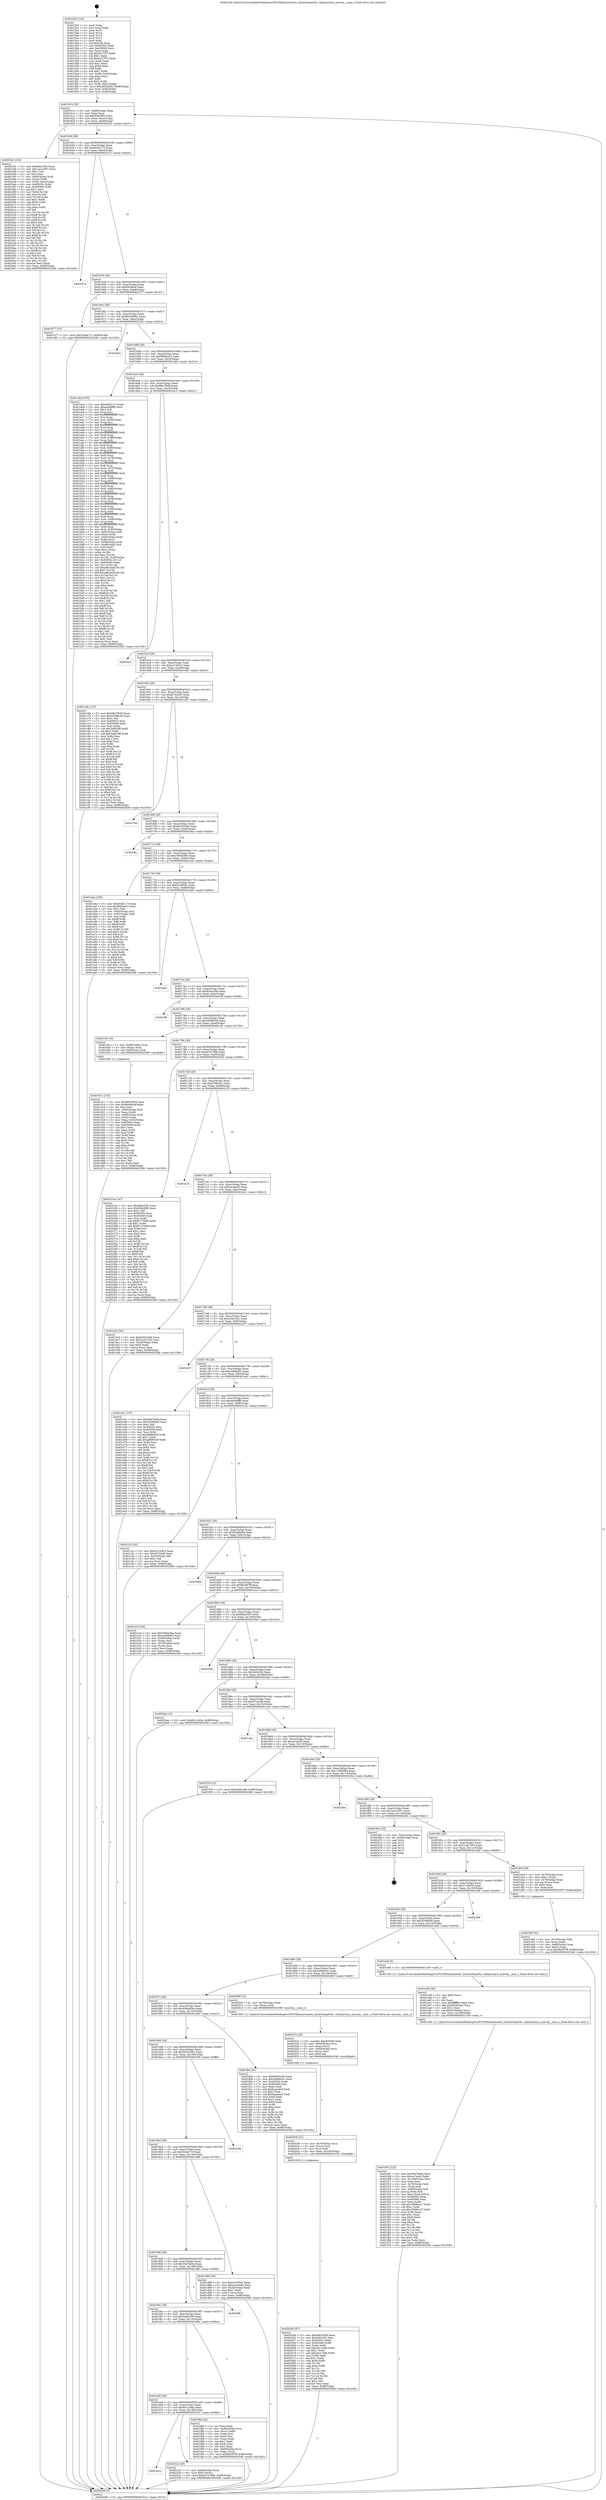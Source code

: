 digraph "0x4015a0" {
  label = "0x4015a0 (/mnt/c/Users/mathe/Desktop/tcc/POCII/binaries/extr_linuxtoolsperfui..utilxyarray.h_xyarray__max_x_Final-ollvm.out::main(0))"
  labelloc = "t"
  node[shape=record]

  Entry [label="",width=0.3,height=0.3,shape=circle,fillcolor=black,style=filled]
  "0x401614" [label="{
     0x401614 [32]\l
     | [instrs]\l
     &nbsp;&nbsp;0x401614 \<+6\>: mov -0x98(%rbp),%eax\l
     &nbsp;&nbsp;0x40161a \<+2\>: mov %eax,%ecx\l
     &nbsp;&nbsp;0x40161c \<+6\>: sub $0x83fe3f85,%ecx\l
     &nbsp;&nbsp;0x401622 \<+6\>: mov %eax,-0xac(%rbp)\l
     &nbsp;&nbsp;0x401628 \<+6\>: mov %ecx,-0xb0(%rbp)\l
     &nbsp;&nbsp;0x40162e \<+6\>: je 00000000004023d1 \<main+0xe31\>\l
  }"]
  "0x4023d1" [label="{
     0x4023d1 [155]\l
     | [instrs]\l
     &nbsp;&nbsp;0x4023d1 \<+5\>: mov $0xfbbe25f5,%eax\l
     &nbsp;&nbsp;0x4023d6 \<+5\>: mov $0x1ae1e507,%ecx\l
     &nbsp;&nbsp;0x4023db \<+2\>: mov $0x1,%dl\l
     &nbsp;&nbsp;0x4023dd \<+2\>: xor %esi,%esi\l
     &nbsp;&nbsp;0x4023df \<+7\>: mov -0x90(%rbp),%rdi\l
     &nbsp;&nbsp;0x4023e6 \<+3\>: mov (%rdi),%r8d\l
     &nbsp;&nbsp;0x4023e9 \<+4\>: mov %r8d,-0x2c(%rbp)\l
     &nbsp;&nbsp;0x4023ed \<+8\>: mov 0x40505c,%r8d\l
     &nbsp;&nbsp;0x4023f5 \<+8\>: mov 0x405060,%r9d\l
     &nbsp;&nbsp;0x4023fd \<+3\>: sub $0x1,%esi\l
     &nbsp;&nbsp;0x402400 \<+3\>: mov %r8d,%r10d\l
     &nbsp;&nbsp;0x402403 \<+3\>: add %esi,%r10d\l
     &nbsp;&nbsp;0x402406 \<+4\>: imul %r10d,%r8d\l
     &nbsp;&nbsp;0x40240a \<+4\>: and $0x1,%r8d\l
     &nbsp;&nbsp;0x40240e \<+4\>: cmp $0x0,%r8d\l
     &nbsp;&nbsp;0x402412 \<+4\>: sete %r11b\l
     &nbsp;&nbsp;0x402416 \<+4\>: cmp $0xa,%r9d\l
     &nbsp;&nbsp;0x40241a \<+3\>: setl %bl\l
     &nbsp;&nbsp;0x40241d \<+3\>: mov %r11b,%r14b\l
     &nbsp;&nbsp;0x402420 \<+4\>: xor $0xff,%r14b\l
     &nbsp;&nbsp;0x402424 \<+3\>: mov %bl,%r15b\l
     &nbsp;&nbsp;0x402427 \<+4\>: xor $0xff,%r15b\l
     &nbsp;&nbsp;0x40242b \<+3\>: xor $0x1,%dl\l
     &nbsp;&nbsp;0x40242e \<+3\>: mov %r14b,%r12b\l
     &nbsp;&nbsp;0x402431 \<+4\>: and $0xff,%r12b\l
     &nbsp;&nbsp;0x402435 \<+3\>: and %dl,%r11b\l
     &nbsp;&nbsp;0x402438 \<+3\>: mov %r15b,%r13b\l
     &nbsp;&nbsp;0x40243b \<+4\>: and $0xff,%r13b\l
     &nbsp;&nbsp;0x40243f \<+2\>: and %dl,%bl\l
     &nbsp;&nbsp;0x402441 \<+3\>: or %r11b,%r12b\l
     &nbsp;&nbsp;0x402444 \<+3\>: or %bl,%r13b\l
     &nbsp;&nbsp;0x402447 \<+3\>: xor %r13b,%r12b\l
     &nbsp;&nbsp;0x40244a \<+3\>: or %r15b,%r14b\l
     &nbsp;&nbsp;0x40244d \<+4\>: xor $0xff,%r14b\l
     &nbsp;&nbsp;0x402451 \<+3\>: or $0x1,%dl\l
     &nbsp;&nbsp;0x402454 \<+3\>: and %dl,%r14b\l
     &nbsp;&nbsp;0x402457 \<+3\>: or %r14b,%r12b\l
     &nbsp;&nbsp;0x40245a \<+4\>: test $0x1,%r12b\l
     &nbsp;&nbsp;0x40245e \<+3\>: cmovne %ecx,%eax\l
     &nbsp;&nbsp;0x402461 \<+6\>: mov %eax,-0x98(%rbp)\l
     &nbsp;&nbsp;0x402467 \<+5\>: jmp 00000000004025d6 \<main+0x1036\>\l
  }"]
  "0x401634" [label="{
     0x401634 [28]\l
     | [instrs]\l
     &nbsp;&nbsp;0x401634 \<+5\>: jmp 0000000000401639 \<main+0x99\>\l
     &nbsp;&nbsp;0x401639 \<+6\>: mov -0xac(%rbp),%eax\l
     &nbsp;&nbsp;0x40163f \<+5\>: sub $0x844f2173,%eax\l
     &nbsp;&nbsp;0x401644 \<+6\>: mov %eax,-0xb4(%rbp)\l
     &nbsp;&nbsp;0x40164a \<+6\>: je 000000000040247e \<main+0xede\>\l
  }"]
  Exit [label="",width=0.3,height=0.3,shape=circle,fillcolor=black,style=filled,peripheries=2]
  "0x40247e" [label="{
     0x40247e\l
  }", style=dashed]
  "0x401650" [label="{
     0x401650 [28]\l
     | [instrs]\l
     &nbsp;&nbsp;0x401650 \<+5\>: jmp 0000000000401655 \<main+0xb5\>\l
     &nbsp;&nbsp;0x401655 \<+6\>: mov -0xac(%rbp),%eax\l
     &nbsp;&nbsp;0x40165b \<+5\>: sub $0x84cf64af,%eax\l
     &nbsp;&nbsp;0x401660 \<+6\>: mov %eax,-0xb8(%rbp)\l
     &nbsp;&nbsp;0x401666 \<+6\>: je 0000000000401d77 \<main+0x7d7\>\l
  }"]
  "0x401a24" [label="{
     0x401a24\l
  }", style=dashed]
  "0x401d77" [label="{
     0x401d77 [15]\l
     | [instrs]\l
     &nbsp;&nbsp;0x401d77 \<+10\>: movl $0x55a6e71f,-0x98(%rbp)\l
     &nbsp;&nbsp;0x401d81 \<+5\>: jmp 00000000004025d6 \<main+0x1036\>\l
  }"]
  "0x40166c" [label="{
     0x40166c [28]\l
     | [instrs]\l
     &nbsp;&nbsp;0x40166c \<+5\>: jmp 0000000000401671 \<main+0xd1\>\l
     &nbsp;&nbsp;0x401671 \<+6\>: mov -0xac(%rbp),%eax\l
     &nbsp;&nbsp;0x401677 \<+5\>: sub $0x953e6981,%eax\l
     &nbsp;&nbsp;0x40167c \<+6\>: mov %eax,-0xbc(%rbp)\l
     &nbsp;&nbsp;0x401682 \<+6\>: je 00000000004022b2 \<main+0xd12\>\l
  }"]
  "0x402322" [label="{
     0x402322 [28]\l
     | [instrs]\l
     &nbsp;&nbsp;0x402322 \<+7\>: mov -0x90(%rbp),%rax\l
     &nbsp;&nbsp;0x402329 \<+6\>: movl $0x0,(%rax)\l
     &nbsp;&nbsp;0x40232f \<+10\>: movl $0xe07e7988,-0x98(%rbp)\l
     &nbsp;&nbsp;0x402339 \<+5\>: jmp 00000000004025d6 \<main+0x1036\>\l
  }"]
  "0x4022b2" [label="{
     0x4022b2\l
  }", style=dashed]
  "0x401688" [label="{
     0x401688 [28]\l
     | [instrs]\l
     &nbsp;&nbsp;0x401688 \<+5\>: jmp 000000000040168d \<main+0xed\>\l
     &nbsp;&nbsp;0x40168d \<+6\>: mov -0xac(%rbp),%eax\l
     &nbsp;&nbsp;0x401693 \<+5\>: sub $0x96f2ea23,%eax\l
     &nbsp;&nbsp;0x401698 \<+6\>: mov %eax,-0xc0(%rbp)\l
     &nbsp;&nbsp;0x40169e \<+6\>: je 0000000000401ab4 \<main+0x514\>\l
  }"]
  "0x40204d" [label="{
     0x40204d [97]\l
     | [instrs]\l
     &nbsp;&nbsp;0x40204d \<+5\>: mov $0x6bf20269,%eax\l
     &nbsp;&nbsp;0x402052 \<+5\>: mov $0x340c202,%esi\l
     &nbsp;&nbsp;0x402057 \<+7\>: mov 0x40505c,%edx\l
     &nbsp;&nbsp;0x40205e \<+8\>: mov 0x405060,%r8d\l
     &nbsp;&nbsp;0x402066 \<+3\>: mov %edx,%r9d\l
     &nbsp;&nbsp;0x402069 \<+7\>: sub $0xe4cc7ddb,%r9d\l
     &nbsp;&nbsp;0x402070 \<+4\>: sub $0x1,%r9d\l
     &nbsp;&nbsp;0x402074 \<+7\>: add $0xe4cc7ddb,%r9d\l
     &nbsp;&nbsp;0x40207b \<+4\>: imul %r9d,%edx\l
     &nbsp;&nbsp;0x40207f \<+3\>: and $0x1,%edx\l
     &nbsp;&nbsp;0x402082 \<+3\>: cmp $0x0,%edx\l
     &nbsp;&nbsp;0x402085 \<+4\>: sete %r10b\l
     &nbsp;&nbsp;0x402089 \<+4\>: cmp $0xa,%r8d\l
     &nbsp;&nbsp;0x40208d \<+4\>: setl %r11b\l
     &nbsp;&nbsp;0x402091 \<+3\>: mov %r10b,%bl\l
     &nbsp;&nbsp;0x402094 \<+3\>: and %r11b,%bl\l
     &nbsp;&nbsp;0x402097 \<+3\>: xor %r11b,%r10b\l
     &nbsp;&nbsp;0x40209a \<+3\>: or %r10b,%bl\l
     &nbsp;&nbsp;0x40209d \<+3\>: test $0x1,%bl\l
     &nbsp;&nbsp;0x4020a0 \<+3\>: cmovne %esi,%eax\l
     &nbsp;&nbsp;0x4020a3 \<+6\>: mov %eax,-0x98(%rbp)\l
     &nbsp;&nbsp;0x4020a9 \<+5\>: jmp 00000000004025d6 \<main+0x1036\>\l
  }"]
  "0x401ab4" [label="{
     0x401ab4 [376]\l
     | [instrs]\l
     &nbsp;&nbsp;0x401ab4 \<+5\>: mov $0x844f2173,%eax\l
     &nbsp;&nbsp;0x401ab9 \<+5\>: mov $0xee448ff8,%ecx\l
     &nbsp;&nbsp;0x401abe \<+2\>: mov $0x1,%dl\l
     &nbsp;&nbsp;0x401ac0 \<+3\>: mov %rsp,%rsi\l
     &nbsp;&nbsp;0x401ac3 \<+4\>: add $0xfffffffffffffff0,%rsi\l
     &nbsp;&nbsp;0x401ac7 \<+3\>: mov %rsi,%rsp\l
     &nbsp;&nbsp;0x401aca \<+7\>: mov %rsi,-0x90(%rbp)\l
     &nbsp;&nbsp;0x401ad1 \<+3\>: mov %rsp,%rsi\l
     &nbsp;&nbsp;0x401ad4 \<+4\>: add $0xfffffffffffffff0,%rsi\l
     &nbsp;&nbsp;0x401ad8 \<+3\>: mov %rsi,%rsp\l
     &nbsp;&nbsp;0x401adb \<+3\>: mov %rsp,%rdi\l
     &nbsp;&nbsp;0x401ade \<+4\>: add $0xfffffffffffffff0,%rdi\l
     &nbsp;&nbsp;0x401ae2 \<+3\>: mov %rdi,%rsp\l
     &nbsp;&nbsp;0x401ae5 \<+7\>: mov %rdi,-0x88(%rbp)\l
     &nbsp;&nbsp;0x401aec \<+3\>: mov %rsp,%rdi\l
     &nbsp;&nbsp;0x401aef \<+4\>: add $0xfffffffffffffff0,%rdi\l
     &nbsp;&nbsp;0x401af3 \<+3\>: mov %rdi,%rsp\l
     &nbsp;&nbsp;0x401af6 \<+4\>: mov %rdi,-0x80(%rbp)\l
     &nbsp;&nbsp;0x401afa \<+3\>: mov %rsp,%rdi\l
     &nbsp;&nbsp;0x401afd \<+4\>: add $0xfffffffffffffff0,%rdi\l
     &nbsp;&nbsp;0x401b01 \<+3\>: mov %rdi,%rsp\l
     &nbsp;&nbsp;0x401b04 \<+4\>: mov %rdi,-0x78(%rbp)\l
     &nbsp;&nbsp;0x401b08 \<+3\>: mov %rsp,%rdi\l
     &nbsp;&nbsp;0x401b0b \<+4\>: add $0xfffffffffffffff0,%rdi\l
     &nbsp;&nbsp;0x401b0f \<+3\>: mov %rdi,%rsp\l
     &nbsp;&nbsp;0x401b12 \<+4\>: mov %rdi,-0x70(%rbp)\l
     &nbsp;&nbsp;0x401b16 \<+3\>: mov %rsp,%rdi\l
     &nbsp;&nbsp;0x401b19 \<+4\>: add $0xfffffffffffffff0,%rdi\l
     &nbsp;&nbsp;0x401b1d \<+3\>: mov %rdi,%rsp\l
     &nbsp;&nbsp;0x401b20 \<+4\>: mov %rdi,-0x68(%rbp)\l
     &nbsp;&nbsp;0x401b24 \<+3\>: mov %rsp,%rdi\l
     &nbsp;&nbsp;0x401b27 \<+4\>: add $0xfffffffffffffff0,%rdi\l
     &nbsp;&nbsp;0x401b2b \<+3\>: mov %rdi,%rsp\l
     &nbsp;&nbsp;0x401b2e \<+4\>: mov %rdi,-0x60(%rbp)\l
     &nbsp;&nbsp;0x401b32 \<+3\>: mov %rsp,%rdi\l
     &nbsp;&nbsp;0x401b35 \<+4\>: add $0xfffffffffffffff0,%rdi\l
     &nbsp;&nbsp;0x401b39 \<+3\>: mov %rdi,%rsp\l
     &nbsp;&nbsp;0x401b3c \<+4\>: mov %rdi,-0x58(%rbp)\l
     &nbsp;&nbsp;0x401b40 \<+3\>: mov %rsp,%rdi\l
     &nbsp;&nbsp;0x401b43 \<+4\>: add $0xfffffffffffffff0,%rdi\l
     &nbsp;&nbsp;0x401b47 \<+3\>: mov %rdi,%rsp\l
     &nbsp;&nbsp;0x401b4a \<+4\>: mov %rdi,-0x50(%rbp)\l
     &nbsp;&nbsp;0x401b4e \<+3\>: mov %rsp,%rdi\l
     &nbsp;&nbsp;0x401b51 \<+4\>: add $0xfffffffffffffff0,%rdi\l
     &nbsp;&nbsp;0x401b55 \<+3\>: mov %rdi,%rsp\l
     &nbsp;&nbsp;0x401b58 \<+4\>: mov %rdi,-0x48(%rbp)\l
     &nbsp;&nbsp;0x401b5c \<+3\>: mov %rsp,%rdi\l
     &nbsp;&nbsp;0x401b5f \<+4\>: add $0xfffffffffffffff0,%rdi\l
     &nbsp;&nbsp;0x401b63 \<+3\>: mov %rdi,%rsp\l
     &nbsp;&nbsp;0x401b66 \<+4\>: mov %rdi,-0x40(%rbp)\l
     &nbsp;&nbsp;0x401b6a \<+7\>: mov -0x90(%rbp),%rdi\l
     &nbsp;&nbsp;0x401b71 \<+6\>: movl $0x0,(%rdi)\l
     &nbsp;&nbsp;0x401b77 \<+7\>: mov -0x9c(%rbp),%r8d\l
     &nbsp;&nbsp;0x401b7e \<+3\>: mov %r8d,(%rsi)\l
     &nbsp;&nbsp;0x401b81 \<+7\>: mov -0x88(%rbp),%rdi\l
     &nbsp;&nbsp;0x401b88 \<+7\>: mov -0xa8(%rbp),%r9\l
     &nbsp;&nbsp;0x401b8f \<+3\>: mov %r9,(%rdi)\l
     &nbsp;&nbsp;0x401b92 \<+3\>: cmpl $0x2,(%rsi)\l
     &nbsp;&nbsp;0x401b95 \<+4\>: setne %r10b\l
     &nbsp;&nbsp;0x401b99 \<+4\>: and $0x1,%r10b\l
     &nbsp;&nbsp;0x401b9d \<+4\>: mov %r10b,-0x35(%rbp)\l
     &nbsp;&nbsp;0x401ba1 \<+8\>: mov 0x40505c,%r11d\l
     &nbsp;&nbsp;0x401ba9 \<+7\>: mov 0x405060,%ebx\l
     &nbsp;&nbsp;0x401bb0 \<+3\>: mov %r11d,%r14d\l
     &nbsp;&nbsp;0x401bb3 \<+7\>: sub $0xa9b2ea5f,%r14d\l
     &nbsp;&nbsp;0x401bba \<+4\>: sub $0x1,%r14d\l
     &nbsp;&nbsp;0x401bbe \<+7\>: add $0xa9b2ea5f,%r14d\l
     &nbsp;&nbsp;0x401bc5 \<+4\>: imul %r14d,%r11d\l
     &nbsp;&nbsp;0x401bc9 \<+4\>: and $0x1,%r11d\l
     &nbsp;&nbsp;0x401bcd \<+4\>: cmp $0x0,%r11d\l
     &nbsp;&nbsp;0x401bd1 \<+4\>: sete %r10b\l
     &nbsp;&nbsp;0x401bd5 \<+3\>: cmp $0xa,%ebx\l
     &nbsp;&nbsp;0x401bd8 \<+4\>: setl %r15b\l
     &nbsp;&nbsp;0x401bdc \<+3\>: mov %r10b,%r12b\l
     &nbsp;&nbsp;0x401bdf \<+4\>: xor $0xff,%r12b\l
     &nbsp;&nbsp;0x401be3 \<+3\>: mov %r15b,%r13b\l
     &nbsp;&nbsp;0x401be6 \<+4\>: xor $0xff,%r13b\l
     &nbsp;&nbsp;0x401bea \<+3\>: xor $0x1,%dl\l
     &nbsp;&nbsp;0x401bed \<+3\>: mov %r12b,%sil\l
     &nbsp;&nbsp;0x401bf0 \<+4\>: and $0xff,%sil\l
     &nbsp;&nbsp;0x401bf4 \<+3\>: and %dl,%r10b\l
     &nbsp;&nbsp;0x401bf7 \<+3\>: mov %r13b,%dil\l
     &nbsp;&nbsp;0x401bfa \<+4\>: and $0xff,%dil\l
     &nbsp;&nbsp;0x401bfe \<+3\>: and %dl,%r15b\l
     &nbsp;&nbsp;0x401c01 \<+3\>: or %r10b,%sil\l
     &nbsp;&nbsp;0x401c04 \<+3\>: or %r15b,%dil\l
     &nbsp;&nbsp;0x401c07 \<+3\>: xor %dil,%sil\l
     &nbsp;&nbsp;0x401c0a \<+3\>: or %r13b,%r12b\l
     &nbsp;&nbsp;0x401c0d \<+4\>: xor $0xff,%r12b\l
     &nbsp;&nbsp;0x401c11 \<+3\>: or $0x1,%dl\l
     &nbsp;&nbsp;0x401c14 \<+3\>: and %dl,%r12b\l
     &nbsp;&nbsp;0x401c17 \<+3\>: or %r12b,%sil\l
     &nbsp;&nbsp;0x401c1a \<+4\>: test $0x1,%sil\l
     &nbsp;&nbsp;0x401c1e \<+3\>: cmovne %ecx,%eax\l
     &nbsp;&nbsp;0x401c21 \<+6\>: mov %eax,-0x98(%rbp)\l
     &nbsp;&nbsp;0x401c27 \<+5\>: jmp 00000000004025d6 \<main+0x1036\>\l
  }"]
  "0x4016a4" [label="{
     0x4016a4 [28]\l
     | [instrs]\l
     &nbsp;&nbsp;0x4016a4 \<+5\>: jmp 00000000004016a9 \<main+0x109\>\l
     &nbsp;&nbsp;0x4016a9 \<+6\>: mov -0xac(%rbp),%eax\l
     &nbsp;&nbsp;0x4016af \<+5\>: sub $0x98e7f949,%eax\l
     &nbsp;&nbsp;0x4016b4 \<+6\>: mov %eax,-0xc4(%rbp)\l
     &nbsp;&nbsp;0x4016ba \<+6\>: je 00000000004024c3 \<main+0xf23\>\l
  }"]
  "0x402038" [label="{
     0x402038 [21]\l
     | [instrs]\l
     &nbsp;&nbsp;0x402038 \<+4\>: mov -0x70(%rbp),%rcx\l
     &nbsp;&nbsp;0x40203c \<+3\>: mov (%rcx),%rcx\l
     &nbsp;&nbsp;0x40203f \<+3\>: mov %rcx,%rdi\l
     &nbsp;&nbsp;0x402042 \<+6\>: mov %eax,-0x14c(%rbp)\l
     &nbsp;&nbsp;0x402048 \<+5\>: call 0000000000401030 \<free@plt\>\l
     | [calls]\l
     &nbsp;&nbsp;0x401030 \{1\} (unknown)\l
  }"]
  "0x4024c3" [label="{
     0x4024c3\l
  }", style=dashed]
  "0x4016c0" [label="{
     0x4016c0 [28]\l
     | [instrs]\l
     &nbsp;&nbsp;0x4016c0 \<+5\>: jmp 00000000004016c5 \<main+0x125\>\l
     &nbsp;&nbsp;0x4016c5 \<+6\>: mov -0xac(%rbp),%eax\l
     &nbsp;&nbsp;0x4016cb \<+5\>: sub $0xa313c9c3,%eax\l
     &nbsp;&nbsp;0x4016d0 \<+6\>: mov %eax,-0xc8(%rbp)\l
     &nbsp;&nbsp;0x4016d6 \<+6\>: je 0000000000401c6b \<main+0x6cb\>\l
  }"]
  "0x40201b" [label="{
     0x40201b [29]\l
     | [instrs]\l
     &nbsp;&nbsp;0x40201b \<+10\>: movabs $0x4030d6,%rdi\l
     &nbsp;&nbsp;0x402025 \<+4\>: mov -0x60(%rbp),%rcx\l
     &nbsp;&nbsp;0x402029 \<+2\>: mov %eax,(%rcx)\l
     &nbsp;&nbsp;0x40202b \<+4\>: mov -0x60(%rbp),%rcx\l
     &nbsp;&nbsp;0x40202f \<+2\>: mov (%rcx),%esi\l
     &nbsp;&nbsp;0x402031 \<+2\>: mov $0x0,%al\l
     &nbsp;&nbsp;0x402033 \<+5\>: call 0000000000401040 \<printf@plt\>\l
     | [calls]\l
     &nbsp;&nbsp;0x401040 \{1\} (unknown)\l
  }"]
  "0x401c6b" [label="{
     0x401c6b [147]\l
     | [instrs]\l
     &nbsp;&nbsp;0x401c6b \<+5\>: mov $0x98e7f949,%eax\l
     &nbsp;&nbsp;0x401c70 \<+5\>: mov $0xe0098c4d,%ecx\l
     &nbsp;&nbsp;0x401c75 \<+2\>: mov $0x1,%dl\l
     &nbsp;&nbsp;0x401c77 \<+7\>: mov 0x40505c,%esi\l
     &nbsp;&nbsp;0x401c7e \<+7\>: mov 0x405060,%edi\l
     &nbsp;&nbsp;0x401c85 \<+3\>: mov %esi,%r8d\l
     &nbsp;&nbsp;0x401c88 \<+7\>: sub $0x2af620ff,%r8d\l
     &nbsp;&nbsp;0x401c8f \<+4\>: sub $0x1,%r8d\l
     &nbsp;&nbsp;0x401c93 \<+7\>: add $0x2af620ff,%r8d\l
     &nbsp;&nbsp;0x401c9a \<+4\>: imul %r8d,%esi\l
     &nbsp;&nbsp;0x401c9e \<+3\>: and $0x1,%esi\l
     &nbsp;&nbsp;0x401ca1 \<+3\>: cmp $0x0,%esi\l
     &nbsp;&nbsp;0x401ca4 \<+4\>: sete %r9b\l
     &nbsp;&nbsp;0x401ca8 \<+3\>: cmp $0xa,%edi\l
     &nbsp;&nbsp;0x401cab \<+4\>: setl %r10b\l
     &nbsp;&nbsp;0x401caf \<+3\>: mov %r9b,%r11b\l
     &nbsp;&nbsp;0x401cb2 \<+4\>: xor $0xff,%r11b\l
     &nbsp;&nbsp;0x401cb6 \<+3\>: mov %r10b,%bl\l
     &nbsp;&nbsp;0x401cb9 \<+3\>: xor $0xff,%bl\l
     &nbsp;&nbsp;0x401cbc \<+3\>: xor $0x0,%dl\l
     &nbsp;&nbsp;0x401cbf \<+3\>: mov %r11b,%r14b\l
     &nbsp;&nbsp;0x401cc2 \<+4\>: and $0x0,%r14b\l
     &nbsp;&nbsp;0x401cc6 \<+3\>: and %dl,%r9b\l
     &nbsp;&nbsp;0x401cc9 \<+3\>: mov %bl,%r15b\l
     &nbsp;&nbsp;0x401ccc \<+4\>: and $0x0,%r15b\l
     &nbsp;&nbsp;0x401cd0 \<+3\>: and %dl,%r10b\l
     &nbsp;&nbsp;0x401cd3 \<+3\>: or %r9b,%r14b\l
     &nbsp;&nbsp;0x401cd6 \<+3\>: or %r10b,%r15b\l
     &nbsp;&nbsp;0x401cd9 \<+3\>: xor %r15b,%r14b\l
     &nbsp;&nbsp;0x401cdc \<+3\>: or %bl,%r11b\l
     &nbsp;&nbsp;0x401cdf \<+4\>: xor $0xff,%r11b\l
     &nbsp;&nbsp;0x401ce3 \<+3\>: or $0x0,%dl\l
     &nbsp;&nbsp;0x401ce6 \<+3\>: and %dl,%r11b\l
     &nbsp;&nbsp;0x401ce9 \<+3\>: or %r11b,%r14b\l
     &nbsp;&nbsp;0x401cec \<+4\>: test $0x1,%r14b\l
     &nbsp;&nbsp;0x401cf0 \<+3\>: cmovne %ecx,%eax\l
     &nbsp;&nbsp;0x401cf3 \<+6\>: mov %eax,-0x98(%rbp)\l
     &nbsp;&nbsp;0x401cf9 \<+5\>: jmp 00000000004025d6 \<main+0x1036\>\l
  }"]
  "0x4016dc" [label="{
     0x4016dc [28]\l
     | [instrs]\l
     &nbsp;&nbsp;0x4016dc \<+5\>: jmp 00000000004016e1 \<main+0x141\>\l
     &nbsp;&nbsp;0x4016e1 \<+6\>: mov -0xac(%rbp),%eax\l
     &nbsp;&nbsp;0x4016e7 \<+5\>: sub $0xaf743a25,%eax\l
     &nbsp;&nbsp;0x4016ec \<+6\>: mov %eax,-0xcc(%rbp)\l
     &nbsp;&nbsp;0x4016f2 \<+6\>: je 000000000040218d \<main+0xbed\>\l
  }"]
  "0x401a08" [label="{
     0x401a08 [28]\l
     | [instrs]\l
     &nbsp;&nbsp;0x401a08 \<+5\>: jmp 0000000000401a0d \<main+0x46d\>\l
     &nbsp;&nbsp;0x401a0d \<+6\>: mov -0xac(%rbp),%eax\l
     &nbsp;&nbsp;0x401a13 \<+5\>: sub $0x65c1c64a,%eax\l
     &nbsp;&nbsp;0x401a18 \<+6\>: mov %eax,-0x140(%rbp)\l
     &nbsp;&nbsp;0x401a1e \<+6\>: je 0000000000402322 \<main+0xd82\>\l
  }"]
  "0x40218d" [label="{
     0x40218d\l
  }", style=dashed]
  "0x4016f8" [label="{
     0x4016f8 [28]\l
     | [instrs]\l
     &nbsp;&nbsp;0x4016f8 \<+5\>: jmp 00000000004016fd \<main+0x15d\>\l
     &nbsp;&nbsp;0x4016fd \<+6\>: mov -0xac(%rbp),%eax\l
     &nbsp;&nbsp;0x401703 \<+5\>: sub $0xb6220246,%eax\l
     &nbsp;&nbsp;0x401708 \<+6\>: mov %eax,-0xd0(%rbp)\l
     &nbsp;&nbsp;0x40170e \<+6\>: je 00000000004020fa \<main+0xb5a\>\l
  }"]
  "0x401f8a" [label="{
     0x401f8a [42]\l
     | [instrs]\l
     &nbsp;&nbsp;0x401f8a \<+2\>: xor %eax,%eax\l
     &nbsp;&nbsp;0x401f8c \<+4\>: mov -0x68(%rbp),%rcx\l
     &nbsp;&nbsp;0x401f90 \<+2\>: mov (%rcx),%edx\l
     &nbsp;&nbsp;0x401f92 \<+2\>: mov %eax,%esi\l
     &nbsp;&nbsp;0x401f94 \<+2\>: sub %edx,%esi\l
     &nbsp;&nbsp;0x401f96 \<+2\>: mov %eax,%edx\l
     &nbsp;&nbsp;0x401f98 \<+3\>: sub $0x1,%edx\l
     &nbsp;&nbsp;0x401f9b \<+2\>: add %edx,%esi\l
     &nbsp;&nbsp;0x401f9d \<+2\>: sub %esi,%eax\l
     &nbsp;&nbsp;0x401f9f \<+4\>: mov -0x68(%rbp),%rcx\l
     &nbsp;&nbsp;0x401fa3 \<+2\>: mov %eax,(%rcx)\l
     &nbsp;&nbsp;0x401fa5 \<+10\>: movl $0xf6a587ff,-0x98(%rbp)\l
     &nbsp;&nbsp;0x401faf \<+5\>: jmp 00000000004025d6 \<main+0x1036\>\l
  }"]
  "0x4020fa" [label="{
     0x4020fa\l
  }", style=dashed]
  "0x401714" [label="{
     0x401714 [28]\l
     | [instrs]\l
     &nbsp;&nbsp;0x401714 \<+5\>: jmp 0000000000401719 \<main+0x179\>\l
     &nbsp;&nbsp;0x401719 \<+6\>: mov -0xac(%rbp),%eax\l
     &nbsp;&nbsp;0x40171f \<+5\>: sub $0xc993d260,%eax\l
     &nbsp;&nbsp;0x401724 \<+6\>: mov %eax,-0xd4(%rbp)\l
     &nbsp;&nbsp;0x40172a \<+6\>: je 0000000000401a4a \<main+0x4aa\>\l
  }"]
  "0x4019ec" [label="{
     0x4019ec [28]\l
     | [instrs]\l
     &nbsp;&nbsp;0x4019ec \<+5\>: jmp 00000000004019f1 \<main+0x451\>\l
     &nbsp;&nbsp;0x4019f1 \<+6\>: mov -0xac(%rbp),%eax\l
     &nbsp;&nbsp;0x4019f7 \<+5\>: sub $0x5ad0cc90,%eax\l
     &nbsp;&nbsp;0x4019fc \<+6\>: mov %eax,-0x13c(%rbp)\l
     &nbsp;&nbsp;0x401a02 \<+6\>: je 0000000000401f8a \<main+0x9ea\>\l
  }"]
  "0x401a4a" [label="{
     0x401a4a [106]\l
     | [instrs]\l
     &nbsp;&nbsp;0x401a4a \<+5\>: mov $0x844f2173,%eax\l
     &nbsp;&nbsp;0x401a4f \<+5\>: mov $0x96f2ea23,%ecx\l
     &nbsp;&nbsp;0x401a54 \<+2\>: mov $0x1,%dl\l
     &nbsp;&nbsp;0x401a56 \<+7\>: mov -0x92(%rbp),%sil\l
     &nbsp;&nbsp;0x401a5d \<+7\>: mov -0x91(%rbp),%dil\l
     &nbsp;&nbsp;0x401a64 \<+3\>: mov %sil,%r8b\l
     &nbsp;&nbsp;0x401a67 \<+4\>: xor $0xff,%r8b\l
     &nbsp;&nbsp;0x401a6b \<+3\>: mov %dil,%r9b\l
     &nbsp;&nbsp;0x401a6e \<+4\>: xor $0xff,%r9b\l
     &nbsp;&nbsp;0x401a72 \<+3\>: xor $0x0,%dl\l
     &nbsp;&nbsp;0x401a75 \<+3\>: mov %r8b,%r10b\l
     &nbsp;&nbsp;0x401a78 \<+4\>: and $0x0,%r10b\l
     &nbsp;&nbsp;0x401a7c \<+3\>: and %dl,%sil\l
     &nbsp;&nbsp;0x401a7f \<+3\>: mov %r9b,%r11b\l
     &nbsp;&nbsp;0x401a82 \<+4\>: and $0x0,%r11b\l
     &nbsp;&nbsp;0x401a86 \<+3\>: and %dl,%dil\l
     &nbsp;&nbsp;0x401a89 \<+3\>: or %sil,%r10b\l
     &nbsp;&nbsp;0x401a8c \<+3\>: or %dil,%r11b\l
     &nbsp;&nbsp;0x401a8f \<+3\>: xor %r11b,%r10b\l
     &nbsp;&nbsp;0x401a92 \<+3\>: or %r9b,%r8b\l
     &nbsp;&nbsp;0x401a95 \<+4\>: xor $0xff,%r8b\l
     &nbsp;&nbsp;0x401a99 \<+3\>: or $0x0,%dl\l
     &nbsp;&nbsp;0x401a9c \<+3\>: and %dl,%r8b\l
     &nbsp;&nbsp;0x401a9f \<+3\>: or %r8b,%r10b\l
     &nbsp;&nbsp;0x401aa2 \<+4\>: test $0x1,%r10b\l
     &nbsp;&nbsp;0x401aa6 \<+3\>: cmovne %ecx,%eax\l
     &nbsp;&nbsp;0x401aa9 \<+6\>: mov %eax,-0x98(%rbp)\l
     &nbsp;&nbsp;0x401aaf \<+5\>: jmp 00000000004025d6 \<main+0x1036\>\l
  }"]
  "0x401730" [label="{
     0x401730 [28]\l
     | [instrs]\l
     &nbsp;&nbsp;0x401730 \<+5\>: jmp 0000000000401735 \<main+0x195\>\l
     &nbsp;&nbsp;0x401735 \<+6\>: mov -0xac(%rbp),%eax\l
     &nbsp;&nbsp;0x40173b \<+5\>: sub $0xd1f2f502,%eax\l
     &nbsp;&nbsp;0x401740 \<+6\>: mov %eax,-0xd8(%rbp)\l
     &nbsp;&nbsp;0x401746 \<+6\>: je 0000000000401da4 \<main+0x804\>\l
  }"]
  "0x4025d6" [label="{
     0x4025d6 [5]\l
     | [instrs]\l
     &nbsp;&nbsp;0x4025d6 \<+5\>: jmp 0000000000401614 \<main+0x74\>\l
  }"]
  "0x4015a0" [label="{
     0x4015a0 [116]\l
     | [instrs]\l
     &nbsp;&nbsp;0x4015a0 \<+1\>: push %rbp\l
     &nbsp;&nbsp;0x4015a1 \<+3\>: mov %rsp,%rbp\l
     &nbsp;&nbsp;0x4015a4 \<+2\>: push %r15\l
     &nbsp;&nbsp;0x4015a6 \<+2\>: push %r14\l
     &nbsp;&nbsp;0x4015a8 \<+2\>: push %r13\l
     &nbsp;&nbsp;0x4015aa \<+2\>: push %r12\l
     &nbsp;&nbsp;0x4015ac \<+1\>: push %rbx\l
     &nbsp;&nbsp;0x4015ad \<+7\>: sub $0x158,%rsp\l
     &nbsp;&nbsp;0x4015b4 \<+7\>: mov 0x40505c,%eax\l
     &nbsp;&nbsp;0x4015bb \<+7\>: mov 0x405060,%ecx\l
     &nbsp;&nbsp;0x4015c2 \<+2\>: mov %eax,%edx\l
     &nbsp;&nbsp;0x4015c4 \<+6\>: sub $0xdc37f70,%edx\l
     &nbsp;&nbsp;0x4015ca \<+3\>: sub $0x1,%edx\l
     &nbsp;&nbsp;0x4015cd \<+6\>: add $0xdc37f70,%edx\l
     &nbsp;&nbsp;0x4015d3 \<+3\>: imul %edx,%eax\l
     &nbsp;&nbsp;0x4015d6 \<+3\>: and $0x1,%eax\l
     &nbsp;&nbsp;0x4015d9 \<+3\>: cmp $0x0,%eax\l
     &nbsp;&nbsp;0x4015dc \<+4\>: sete %r8b\l
     &nbsp;&nbsp;0x4015e0 \<+4\>: and $0x1,%r8b\l
     &nbsp;&nbsp;0x4015e4 \<+7\>: mov %r8b,-0x92(%rbp)\l
     &nbsp;&nbsp;0x4015eb \<+3\>: cmp $0xa,%ecx\l
     &nbsp;&nbsp;0x4015ee \<+4\>: setl %r8b\l
     &nbsp;&nbsp;0x4015f2 \<+4\>: and $0x1,%r8b\l
     &nbsp;&nbsp;0x4015f6 \<+7\>: mov %r8b,-0x91(%rbp)\l
     &nbsp;&nbsp;0x4015fd \<+10\>: movl $0xc993d260,-0x98(%rbp)\l
     &nbsp;&nbsp;0x401607 \<+6\>: mov %edi,-0x9c(%rbp)\l
     &nbsp;&nbsp;0x40160d \<+7\>: mov %rsi,-0xa8(%rbp)\l
  }"]
  "0x4024f6" [label="{
     0x4024f6\l
  }", style=dashed]
  "0x401f01" [label="{
     0x401f01 [122]\l
     | [instrs]\l
     &nbsp;&nbsp;0x401f01 \<+5\>: mov $0x56a7be5a,%ecx\l
     &nbsp;&nbsp;0x401f06 \<+5\>: mov $0xca74c83,%edx\l
     &nbsp;&nbsp;0x401f0b \<+6\>: mov -0x148(%rbp),%esi\l
     &nbsp;&nbsp;0x401f11 \<+3\>: imul %eax,%esi\l
     &nbsp;&nbsp;0x401f14 \<+4\>: mov -0x70(%rbp),%rdi\l
     &nbsp;&nbsp;0x401f18 \<+3\>: mov (%rdi),%rdi\l
     &nbsp;&nbsp;0x401f1b \<+4\>: mov -0x68(%rbp),%r8\l
     &nbsp;&nbsp;0x401f1f \<+3\>: movslq (%r8),%r8\l
     &nbsp;&nbsp;0x401f22 \<+4\>: mov %esi,(%rdi,%r8,4)\l
     &nbsp;&nbsp;0x401f26 \<+7\>: mov 0x40505c,%eax\l
     &nbsp;&nbsp;0x401f2d \<+7\>: mov 0x405060,%esi\l
     &nbsp;&nbsp;0x401f34 \<+3\>: mov %eax,%r9d\l
     &nbsp;&nbsp;0x401f37 \<+7\>: add $0x1698e1e7,%r9d\l
     &nbsp;&nbsp;0x401f3e \<+4\>: sub $0x1,%r9d\l
     &nbsp;&nbsp;0x401f42 \<+7\>: sub $0x1698e1e7,%r9d\l
     &nbsp;&nbsp;0x401f49 \<+4\>: imul %r9d,%eax\l
     &nbsp;&nbsp;0x401f4d \<+3\>: and $0x1,%eax\l
     &nbsp;&nbsp;0x401f50 \<+3\>: cmp $0x0,%eax\l
     &nbsp;&nbsp;0x401f53 \<+4\>: sete %r10b\l
     &nbsp;&nbsp;0x401f57 \<+3\>: cmp $0xa,%esi\l
     &nbsp;&nbsp;0x401f5a \<+4\>: setl %r11b\l
     &nbsp;&nbsp;0x401f5e \<+3\>: mov %r10b,%bl\l
     &nbsp;&nbsp;0x401f61 \<+3\>: and %r11b,%bl\l
     &nbsp;&nbsp;0x401f64 \<+3\>: xor %r11b,%r10b\l
     &nbsp;&nbsp;0x401f67 \<+3\>: or %r10b,%bl\l
     &nbsp;&nbsp;0x401f6a \<+3\>: test $0x1,%bl\l
     &nbsp;&nbsp;0x401f6d \<+3\>: cmovne %edx,%ecx\l
     &nbsp;&nbsp;0x401f70 \<+6\>: mov %ecx,-0x98(%rbp)\l
     &nbsp;&nbsp;0x401f76 \<+5\>: jmp 00000000004025d6 \<main+0x1036\>\l
  }"]
  "0x401da4" [label="{
     0x401da4\l
  }", style=dashed]
  "0x40174c" [label="{
     0x40174c [28]\l
     | [instrs]\l
     &nbsp;&nbsp;0x40174c \<+5\>: jmp 0000000000401751 \<main+0x1b1\>\l
     &nbsp;&nbsp;0x401751 \<+6\>: mov -0xac(%rbp),%eax\l
     &nbsp;&nbsp;0x401757 \<+5\>: sub $0xdc04c39d,%eax\l
     &nbsp;&nbsp;0x40175c \<+6\>: mov %eax,-0xdc(%rbp)\l
     &nbsp;&nbsp;0x401762 \<+6\>: je 00000000004022ff \<main+0xd5f\>\l
  }"]
  "0x401ed9" [label="{
     0x401ed9 [40]\l
     | [instrs]\l
     &nbsp;&nbsp;0x401ed9 \<+5\>: mov $0x2,%ecx\l
     &nbsp;&nbsp;0x401ede \<+1\>: cltd\l
     &nbsp;&nbsp;0x401edf \<+2\>: idiv %ecx\l
     &nbsp;&nbsp;0x401ee1 \<+6\>: imul $0xfffffffe,%edx,%ecx\l
     &nbsp;&nbsp;0x401ee7 \<+6\>: add $0x6258cba3,%ecx\l
     &nbsp;&nbsp;0x401eed \<+3\>: add $0x1,%ecx\l
     &nbsp;&nbsp;0x401ef0 \<+6\>: sub $0x6258cba3,%ecx\l
     &nbsp;&nbsp;0x401ef6 \<+6\>: mov %ecx,-0x148(%rbp)\l
     &nbsp;&nbsp;0x401efc \<+5\>: call 0000000000401160 \<next_i\>\l
     | [calls]\l
     &nbsp;&nbsp;0x401160 \{1\} (/mnt/c/Users/mathe/Desktop/tcc/POCII/binaries/extr_linuxtoolsperfui..utilxyarray.h_xyarray__max_x_Final-ollvm.out::next_i)\l
  }"]
  "0x4022ff" [label="{
     0x4022ff\l
  }", style=dashed]
  "0x401768" [label="{
     0x401768 [28]\l
     | [instrs]\l
     &nbsp;&nbsp;0x401768 \<+5\>: jmp 000000000040176d \<main+0x1cd\>\l
     &nbsp;&nbsp;0x40176d \<+6\>: mov -0xac(%rbp),%eax\l
     &nbsp;&nbsp;0x401773 \<+5\>: sub $0xe0098c4d,%eax\l
     &nbsp;&nbsp;0x401778 \<+6\>: mov %eax,-0xe0(%rbp)\l
     &nbsp;&nbsp;0x40177e \<+6\>: je 0000000000401cfe \<main+0x75e\>\l
  }"]
  "0x401dfd" [label="{
     0x401dfd [32]\l
     | [instrs]\l
     &nbsp;&nbsp;0x401dfd \<+4\>: mov -0x70(%rbp),%rdi\l
     &nbsp;&nbsp;0x401e01 \<+3\>: mov %rax,(%rdi)\l
     &nbsp;&nbsp;0x401e04 \<+4\>: mov -0x68(%rbp),%rax\l
     &nbsp;&nbsp;0x401e08 \<+6\>: movl $0x0,(%rax)\l
     &nbsp;&nbsp;0x401e0e \<+10\>: movl $0xf6a587ff,-0x98(%rbp)\l
     &nbsp;&nbsp;0x401e18 \<+5\>: jmp 00000000004025d6 \<main+0x1036\>\l
  }"]
  "0x401cfe" [label="{
     0x401cfe [19]\l
     | [instrs]\l
     &nbsp;&nbsp;0x401cfe \<+7\>: mov -0x88(%rbp),%rax\l
     &nbsp;&nbsp;0x401d05 \<+3\>: mov (%rax),%rax\l
     &nbsp;&nbsp;0x401d08 \<+4\>: mov 0x8(%rax),%rdi\l
     &nbsp;&nbsp;0x401d0c \<+5\>: call 0000000000401060 \<atoi@plt\>\l
     | [calls]\l
     &nbsp;&nbsp;0x401060 \{1\} (unknown)\l
  }"]
  "0x401784" [label="{
     0x401784 [28]\l
     | [instrs]\l
     &nbsp;&nbsp;0x401784 \<+5\>: jmp 0000000000401789 \<main+0x1e9\>\l
     &nbsp;&nbsp;0x401789 \<+6\>: mov -0xac(%rbp),%eax\l
     &nbsp;&nbsp;0x40178f \<+5\>: sub $0xe07e7988,%eax\l
     &nbsp;&nbsp;0x401794 \<+6\>: mov %eax,-0xe4(%rbp)\l
     &nbsp;&nbsp;0x40179a \<+6\>: je 000000000040233e \<main+0xd9e\>\l
  }"]
  "0x4019d0" [label="{
     0x4019d0 [28]\l
     | [instrs]\l
     &nbsp;&nbsp;0x4019d0 \<+5\>: jmp 00000000004019d5 \<main+0x435\>\l
     &nbsp;&nbsp;0x4019d5 \<+6\>: mov -0xac(%rbp),%eax\l
     &nbsp;&nbsp;0x4019db \<+5\>: sub $0x56a7be5a,%eax\l
     &nbsp;&nbsp;0x4019e0 \<+6\>: mov %eax,-0x138(%rbp)\l
     &nbsp;&nbsp;0x4019e6 \<+6\>: je 00000000004024f6 \<main+0xf56\>\l
  }"]
  "0x40233e" [label="{
     0x40233e [147]\l
     | [instrs]\l
     &nbsp;&nbsp;0x40233e \<+5\>: mov $0xfbbe25f5,%eax\l
     &nbsp;&nbsp;0x402343 \<+5\>: mov $0x83fe3f85,%ecx\l
     &nbsp;&nbsp;0x402348 \<+2\>: mov $0x1,%dl\l
     &nbsp;&nbsp;0x40234a \<+7\>: mov 0x40505c,%esi\l
     &nbsp;&nbsp;0x402351 \<+7\>: mov 0x405060,%edi\l
     &nbsp;&nbsp;0x402358 \<+3\>: mov %esi,%r8d\l
     &nbsp;&nbsp;0x40235b \<+7\>: sub $0x87c75ef9,%r8d\l
     &nbsp;&nbsp;0x402362 \<+4\>: sub $0x1,%r8d\l
     &nbsp;&nbsp;0x402366 \<+7\>: add $0x87c75ef9,%r8d\l
     &nbsp;&nbsp;0x40236d \<+4\>: imul %r8d,%esi\l
     &nbsp;&nbsp;0x402371 \<+3\>: and $0x1,%esi\l
     &nbsp;&nbsp;0x402374 \<+3\>: cmp $0x0,%esi\l
     &nbsp;&nbsp;0x402377 \<+4\>: sete %r9b\l
     &nbsp;&nbsp;0x40237b \<+3\>: cmp $0xa,%edi\l
     &nbsp;&nbsp;0x40237e \<+4\>: setl %r10b\l
     &nbsp;&nbsp;0x402382 \<+3\>: mov %r9b,%r11b\l
     &nbsp;&nbsp;0x402385 \<+4\>: xor $0xff,%r11b\l
     &nbsp;&nbsp;0x402389 \<+3\>: mov %r10b,%bl\l
     &nbsp;&nbsp;0x40238c \<+3\>: xor $0xff,%bl\l
     &nbsp;&nbsp;0x40238f \<+3\>: xor $0x0,%dl\l
     &nbsp;&nbsp;0x402392 \<+3\>: mov %r11b,%r14b\l
     &nbsp;&nbsp;0x402395 \<+4\>: and $0x0,%r14b\l
     &nbsp;&nbsp;0x402399 \<+3\>: and %dl,%r9b\l
     &nbsp;&nbsp;0x40239c \<+3\>: mov %bl,%r15b\l
     &nbsp;&nbsp;0x40239f \<+4\>: and $0x0,%r15b\l
     &nbsp;&nbsp;0x4023a3 \<+3\>: and %dl,%r10b\l
     &nbsp;&nbsp;0x4023a6 \<+3\>: or %r9b,%r14b\l
     &nbsp;&nbsp;0x4023a9 \<+3\>: or %r10b,%r15b\l
     &nbsp;&nbsp;0x4023ac \<+3\>: xor %r15b,%r14b\l
     &nbsp;&nbsp;0x4023af \<+3\>: or %bl,%r11b\l
     &nbsp;&nbsp;0x4023b2 \<+4\>: xor $0xff,%r11b\l
     &nbsp;&nbsp;0x4023b6 \<+3\>: or $0x0,%dl\l
     &nbsp;&nbsp;0x4023b9 \<+3\>: and %dl,%r11b\l
     &nbsp;&nbsp;0x4023bc \<+3\>: or %r11b,%r14b\l
     &nbsp;&nbsp;0x4023bf \<+4\>: test $0x1,%r14b\l
     &nbsp;&nbsp;0x4023c3 \<+3\>: cmovne %ecx,%eax\l
     &nbsp;&nbsp;0x4023c6 \<+6\>: mov %eax,-0x98(%rbp)\l
     &nbsp;&nbsp;0x4023cc \<+5\>: jmp 00000000004025d6 \<main+0x1036\>\l
  }"]
  "0x4017a0" [label="{
     0x4017a0 [28]\l
     | [instrs]\l
     &nbsp;&nbsp;0x4017a0 \<+5\>: jmp 00000000004017a5 \<main+0x205\>\l
     &nbsp;&nbsp;0x4017a5 \<+6\>: mov -0xac(%rbp),%eax\l
     &nbsp;&nbsp;0x4017ab \<+5\>: sub $0xe75fea31,%eax\l
     &nbsp;&nbsp;0x4017b0 \<+6\>: mov %eax,-0xe8(%rbp)\l
     &nbsp;&nbsp;0x4017b6 \<+6\>: je 0000000000402225 \<main+0xc85\>\l
  }"]
  "0x401d86" [label="{
     0x401d86 [30]\l
     | [instrs]\l
     &nbsp;&nbsp;0x401d86 \<+5\>: mov $0xd1f2f502,%eax\l
     &nbsp;&nbsp;0x401d8b \<+5\>: mov $0xeaccbed3,%ecx\l
     &nbsp;&nbsp;0x401d90 \<+3\>: mov -0x34(%rbp),%edx\l
     &nbsp;&nbsp;0x401d93 \<+3\>: cmp $0x1,%edx\l
     &nbsp;&nbsp;0x401d96 \<+3\>: cmovl %ecx,%eax\l
     &nbsp;&nbsp;0x401d99 \<+6\>: mov %eax,-0x98(%rbp)\l
     &nbsp;&nbsp;0x401d9f \<+5\>: jmp 00000000004025d6 \<main+0x1036\>\l
  }"]
  "0x402225" [label="{
     0x402225\l
  }", style=dashed]
  "0x4017bc" [label="{
     0x4017bc [28]\l
     | [instrs]\l
     &nbsp;&nbsp;0x4017bc \<+5\>: jmp 00000000004017c1 \<main+0x221\>\l
     &nbsp;&nbsp;0x4017c1 \<+6\>: mov -0xac(%rbp),%eax\l
     &nbsp;&nbsp;0x4017c7 \<+5\>: sub $0xeaccbed3,%eax\l
     &nbsp;&nbsp;0x4017cc \<+6\>: mov %eax,-0xec(%rbp)\l
     &nbsp;&nbsp;0x4017d2 \<+6\>: je 0000000000401dc2 \<main+0x822\>\l
  }"]
  "0x4019b4" [label="{
     0x4019b4 [28]\l
     | [instrs]\l
     &nbsp;&nbsp;0x4019b4 \<+5\>: jmp 00000000004019b9 \<main+0x419\>\l
     &nbsp;&nbsp;0x4019b9 \<+6\>: mov -0xac(%rbp),%eax\l
     &nbsp;&nbsp;0x4019bf \<+5\>: sub $0x55a6e71f,%eax\l
     &nbsp;&nbsp;0x4019c4 \<+6\>: mov %eax,-0x134(%rbp)\l
     &nbsp;&nbsp;0x4019ca \<+6\>: je 0000000000401d86 \<main+0x7e6\>\l
  }"]
  "0x401dc2" [label="{
     0x401dc2 [30]\l
     | [instrs]\l
     &nbsp;&nbsp;0x401dc2 \<+5\>: mov $0xdc04c39d,%eax\l
     &nbsp;&nbsp;0x401dc7 \<+5\>: mov $0x1ecb7163,%ecx\l
     &nbsp;&nbsp;0x401dcc \<+3\>: mov -0x34(%rbp),%edx\l
     &nbsp;&nbsp;0x401dcf \<+3\>: cmp $0x0,%edx\l
     &nbsp;&nbsp;0x401dd2 \<+3\>: cmove %ecx,%eax\l
     &nbsp;&nbsp;0x401dd5 \<+6\>: mov %eax,-0x98(%rbp)\l
     &nbsp;&nbsp;0x401ddb \<+5\>: jmp 00000000004025d6 \<main+0x1036\>\l
  }"]
  "0x4017d8" [label="{
     0x4017d8 [28]\l
     | [instrs]\l
     &nbsp;&nbsp;0x4017d8 \<+5\>: jmp 00000000004017dd \<main+0x23d\>\l
     &nbsp;&nbsp;0x4017dd \<+6\>: mov -0xac(%rbp),%eax\l
     &nbsp;&nbsp;0x4017e3 \<+5\>: sub $0xec8a16cc,%eax\l
     &nbsp;&nbsp;0x4017e8 \<+6\>: mov %eax,-0xf0(%rbp)\l
     &nbsp;&nbsp;0x4017ee \<+6\>: je 0000000000402207 \<main+0xc67\>\l
  }"]
  "0x402599" [label="{
     0x402599\l
  }", style=dashed]
  "0x402207" [label="{
     0x402207\l
  }", style=dashed]
  "0x4017f4" [label="{
     0x4017f4 [28]\l
     | [instrs]\l
     &nbsp;&nbsp;0x4017f4 \<+5\>: jmp 00000000004017f9 \<main+0x259\>\l
     &nbsp;&nbsp;0x4017f9 \<+6\>: mov -0xac(%rbp),%eax\l
     &nbsp;&nbsp;0x4017ff \<+5\>: sub $0xecdd8d03,%eax\l
     &nbsp;&nbsp;0x401804 \<+6\>: mov %eax,-0xf4(%rbp)\l
     &nbsp;&nbsp;0x40180a \<+6\>: je 0000000000401e41 \<main+0x8a1\>\l
  }"]
  "0x401998" [label="{
     0x401998 [28]\l
     | [instrs]\l
     &nbsp;&nbsp;0x401998 \<+5\>: jmp 000000000040199d \<main+0x3fd\>\l
     &nbsp;&nbsp;0x40199d \<+6\>: mov -0xac(%rbp),%eax\l
     &nbsp;&nbsp;0x4019a3 \<+5\>: sub $0x54333261,%eax\l
     &nbsp;&nbsp;0x4019a8 \<+6\>: mov %eax,-0x130(%rbp)\l
     &nbsp;&nbsp;0x4019ae \<+6\>: je 0000000000402599 \<main+0xff9\>\l
  }"]
  "0x401e41" [label="{
     0x401e41 [147]\l
     | [instrs]\l
     &nbsp;&nbsp;0x401e41 \<+5\>: mov $0x56a7be5a,%eax\l
     &nbsp;&nbsp;0x401e46 \<+5\>: mov $0x3f290bd4,%ecx\l
     &nbsp;&nbsp;0x401e4b \<+2\>: mov $0x1,%dl\l
     &nbsp;&nbsp;0x401e4d \<+7\>: mov 0x40505c,%esi\l
     &nbsp;&nbsp;0x401e54 \<+7\>: mov 0x405060,%edi\l
     &nbsp;&nbsp;0x401e5b \<+3\>: mov %esi,%r8d\l
     &nbsp;&nbsp;0x401e5e \<+7\>: sub $0xa88f0549,%r8d\l
     &nbsp;&nbsp;0x401e65 \<+4\>: sub $0x1,%r8d\l
     &nbsp;&nbsp;0x401e69 \<+7\>: add $0xa88f0549,%r8d\l
     &nbsp;&nbsp;0x401e70 \<+4\>: imul %r8d,%esi\l
     &nbsp;&nbsp;0x401e74 \<+3\>: and $0x1,%esi\l
     &nbsp;&nbsp;0x401e77 \<+3\>: cmp $0x0,%esi\l
     &nbsp;&nbsp;0x401e7a \<+4\>: sete %r9b\l
     &nbsp;&nbsp;0x401e7e \<+3\>: cmp $0xa,%edi\l
     &nbsp;&nbsp;0x401e81 \<+4\>: setl %r10b\l
     &nbsp;&nbsp;0x401e85 \<+3\>: mov %r9b,%r11b\l
     &nbsp;&nbsp;0x401e88 \<+4\>: xor $0xff,%r11b\l
     &nbsp;&nbsp;0x401e8c \<+3\>: mov %r10b,%bl\l
     &nbsp;&nbsp;0x401e8f \<+3\>: xor $0xff,%bl\l
     &nbsp;&nbsp;0x401e92 \<+3\>: xor $0x1,%dl\l
     &nbsp;&nbsp;0x401e95 \<+3\>: mov %r11b,%r14b\l
     &nbsp;&nbsp;0x401e98 \<+4\>: and $0xff,%r14b\l
     &nbsp;&nbsp;0x401e9c \<+3\>: and %dl,%r9b\l
     &nbsp;&nbsp;0x401e9f \<+3\>: mov %bl,%r15b\l
     &nbsp;&nbsp;0x401ea2 \<+4\>: and $0xff,%r15b\l
     &nbsp;&nbsp;0x401ea6 \<+3\>: and %dl,%r10b\l
     &nbsp;&nbsp;0x401ea9 \<+3\>: or %r9b,%r14b\l
     &nbsp;&nbsp;0x401eac \<+3\>: or %r10b,%r15b\l
     &nbsp;&nbsp;0x401eaf \<+3\>: xor %r15b,%r14b\l
     &nbsp;&nbsp;0x401eb2 \<+3\>: or %bl,%r11b\l
     &nbsp;&nbsp;0x401eb5 \<+4\>: xor $0xff,%r11b\l
     &nbsp;&nbsp;0x401eb9 \<+3\>: or $0x1,%dl\l
     &nbsp;&nbsp;0x401ebc \<+3\>: and %dl,%r11b\l
     &nbsp;&nbsp;0x401ebf \<+3\>: or %r11b,%r14b\l
     &nbsp;&nbsp;0x401ec2 \<+4\>: test $0x1,%r14b\l
     &nbsp;&nbsp;0x401ec6 \<+3\>: cmovne %ecx,%eax\l
     &nbsp;&nbsp;0x401ec9 \<+6\>: mov %eax,-0x98(%rbp)\l
     &nbsp;&nbsp;0x401ecf \<+5\>: jmp 00000000004025d6 \<main+0x1036\>\l
  }"]
  "0x401810" [label="{
     0x401810 [28]\l
     | [instrs]\l
     &nbsp;&nbsp;0x401810 \<+5\>: jmp 0000000000401815 \<main+0x275\>\l
     &nbsp;&nbsp;0x401815 \<+6\>: mov -0xac(%rbp),%eax\l
     &nbsp;&nbsp;0x40181b \<+5\>: sub $0xee448ff8,%eax\l
     &nbsp;&nbsp;0x401820 \<+6\>: mov %eax,-0xf8(%rbp)\l
     &nbsp;&nbsp;0x401826 \<+6\>: je 0000000000401c2c \<main+0x68c\>\l
  }"]
  "0x401fb4" [label="{
     0x401fb4 [91]\l
     | [instrs]\l
     &nbsp;&nbsp;0x401fb4 \<+5\>: mov $0x6bf20269,%eax\l
     &nbsp;&nbsp;0x401fb9 \<+5\>: mov $0x446d6cd1,%ecx\l
     &nbsp;&nbsp;0x401fbe \<+7\>: mov 0x40505c,%edx\l
     &nbsp;&nbsp;0x401fc5 \<+7\>: mov 0x405060,%esi\l
     &nbsp;&nbsp;0x401fcc \<+2\>: mov %edx,%edi\l
     &nbsp;&nbsp;0x401fce \<+6\>: add $0xfaaaedc9,%edi\l
     &nbsp;&nbsp;0x401fd4 \<+3\>: sub $0x1,%edi\l
     &nbsp;&nbsp;0x401fd7 \<+6\>: sub $0xfaaaedc9,%edi\l
     &nbsp;&nbsp;0x401fdd \<+3\>: imul %edi,%edx\l
     &nbsp;&nbsp;0x401fe0 \<+3\>: and $0x1,%edx\l
     &nbsp;&nbsp;0x401fe3 \<+3\>: cmp $0x0,%edx\l
     &nbsp;&nbsp;0x401fe6 \<+4\>: sete %r8b\l
     &nbsp;&nbsp;0x401fea \<+3\>: cmp $0xa,%esi\l
     &nbsp;&nbsp;0x401fed \<+4\>: setl %r9b\l
     &nbsp;&nbsp;0x401ff1 \<+3\>: mov %r8b,%r10b\l
     &nbsp;&nbsp;0x401ff4 \<+3\>: and %r9b,%r10b\l
     &nbsp;&nbsp;0x401ff7 \<+3\>: xor %r9b,%r8b\l
     &nbsp;&nbsp;0x401ffa \<+3\>: or %r8b,%r10b\l
     &nbsp;&nbsp;0x401ffd \<+4\>: test $0x1,%r10b\l
     &nbsp;&nbsp;0x402001 \<+3\>: cmovne %ecx,%eax\l
     &nbsp;&nbsp;0x402004 \<+6\>: mov %eax,-0x98(%rbp)\l
     &nbsp;&nbsp;0x40200a \<+5\>: jmp 00000000004025d6 \<main+0x1036\>\l
  }"]
  "0x401c2c" [label="{
     0x401c2c [30]\l
     | [instrs]\l
     &nbsp;&nbsp;0x401c2c \<+5\>: mov $0xa313c9c3,%eax\l
     &nbsp;&nbsp;0x401c31 \<+5\>: mov $0x9723cd8,%ecx\l
     &nbsp;&nbsp;0x401c36 \<+3\>: mov -0x35(%rbp),%dl\l
     &nbsp;&nbsp;0x401c39 \<+3\>: test $0x1,%dl\l
     &nbsp;&nbsp;0x401c3c \<+3\>: cmovne %ecx,%eax\l
     &nbsp;&nbsp;0x401c3f \<+6\>: mov %eax,-0x98(%rbp)\l
     &nbsp;&nbsp;0x401c45 \<+5\>: jmp 00000000004025d6 \<main+0x1036\>\l
  }"]
  "0x40182c" [label="{
     0x40182c [28]\l
     | [instrs]\l
     &nbsp;&nbsp;0x40182c \<+5\>: jmp 0000000000401831 \<main+0x291\>\l
     &nbsp;&nbsp;0x401831 \<+6\>: mov -0xac(%rbp),%eax\l
     &nbsp;&nbsp;0x401837 \<+5\>: sub $0xf3ad8d84,%eax\l
     &nbsp;&nbsp;0x40183c \<+6\>: mov %eax,-0xfc(%rbp)\l
     &nbsp;&nbsp;0x401842 \<+6\>: je 00000000004020bd \<main+0xb1d\>\l
  }"]
  "0x401d11" [label="{
     0x401d11 [102]\l
     | [instrs]\l
     &nbsp;&nbsp;0x401d11 \<+5\>: mov $0x98e7f949,%ecx\l
     &nbsp;&nbsp;0x401d16 \<+5\>: mov $0x84cf64af,%edx\l
     &nbsp;&nbsp;0x401d1b \<+2\>: xor %esi,%esi\l
     &nbsp;&nbsp;0x401d1d \<+4\>: mov -0x80(%rbp),%rdi\l
     &nbsp;&nbsp;0x401d21 \<+2\>: mov %eax,(%rdi)\l
     &nbsp;&nbsp;0x401d23 \<+4\>: mov -0x80(%rbp),%rdi\l
     &nbsp;&nbsp;0x401d27 \<+2\>: mov (%rdi),%eax\l
     &nbsp;&nbsp;0x401d29 \<+3\>: mov %eax,-0x34(%rbp)\l
     &nbsp;&nbsp;0x401d2c \<+7\>: mov 0x40505c,%eax\l
     &nbsp;&nbsp;0x401d33 \<+8\>: mov 0x405060,%r8d\l
     &nbsp;&nbsp;0x401d3b \<+3\>: sub $0x1,%esi\l
     &nbsp;&nbsp;0x401d3e \<+3\>: mov %eax,%r9d\l
     &nbsp;&nbsp;0x401d41 \<+3\>: add %esi,%r9d\l
     &nbsp;&nbsp;0x401d44 \<+4\>: imul %r9d,%eax\l
     &nbsp;&nbsp;0x401d48 \<+3\>: and $0x1,%eax\l
     &nbsp;&nbsp;0x401d4b \<+3\>: cmp $0x0,%eax\l
     &nbsp;&nbsp;0x401d4e \<+4\>: sete %r10b\l
     &nbsp;&nbsp;0x401d52 \<+4\>: cmp $0xa,%r8d\l
     &nbsp;&nbsp;0x401d56 \<+4\>: setl %r11b\l
     &nbsp;&nbsp;0x401d5a \<+3\>: mov %r10b,%bl\l
     &nbsp;&nbsp;0x401d5d \<+3\>: and %r11b,%bl\l
     &nbsp;&nbsp;0x401d60 \<+3\>: xor %r11b,%r10b\l
     &nbsp;&nbsp;0x401d63 \<+3\>: or %r10b,%bl\l
     &nbsp;&nbsp;0x401d66 \<+3\>: test $0x1,%bl\l
     &nbsp;&nbsp;0x401d69 \<+3\>: cmovne %edx,%ecx\l
     &nbsp;&nbsp;0x401d6c \<+6\>: mov %ecx,-0x98(%rbp)\l
     &nbsp;&nbsp;0x401d72 \<+5\>: jmp 00000000004025d6 \<main+0x1036\>\l
  }"]
  "0x40197c" [label="{
     0x40197c [28]\l
     | [instrs]\l
     &nbsp;&nbsp;0x40197c \<+5\>: jmp 0000000000401981 \<main+0x3e1\>\l
     &nbsp;&nbsp;0x401981 \<+6\>: mov -0xac(%rbp),%eax\l
     &nbsp;&nbsp;0x401987 \<+5\>: sub $0x45bba2ba,%eax\l
     &nbsp;&nbsp;0x40198c \<+6\>: mov %eax,-0x12c(%rbp)\l
     &nbsp;&nbsp;0x401992 \<+6\>: je 0000000000401fb4 \<main+0xa14\>\l
  }"]
  "0x4020bd" [label="{
     0x4020bd\l
  }", style=dashed]
  "0x401848" [label="{
     0x401848 [28]\l
     | [instrs]\l
     &nbsp;&nbsp;0x401848 \<+5\>: jmp 000000000040184d \<main+0x2ad\>\l
     &nbsp;&nbsp;0x40184d \<+6\>: mov -0xac(%rbp),%eax\l
     &nbsp;&nbsp;0x401853 \<+5\>: sub $0xf6a587ff,%eax\l
     &nbsp;&nbsp;0x401858 \<+6\>: mov %eax,-0x100(%rbp)\l
     &nbsp;&nbsp;0x40185e \<+6\>: je 0000000000401e1d \<main+0x87d\>\l
  }"]
  "0x40200f" [label="{
     0x40200f [12]\l
     | [instrs]\l
     &nbsp;&nbsp;0x40200f \<+4\>: mov -0x70(%rbp),%rax\l
     &nbsp;&nbsp;0x402013 \<+3\>: mov (%rax),%rdi\l
     &nbsp;&nbsp;0x402016 \<+5\>: call 0000000000401590 \<xyarray__max_x\>\l
     | [calls]\l
     &nbsp;&nbsp;0x401590 \{1\} (/mnt/c/Users/mathe/Desktop/tcc/POCII/binaries/extr_linuxtoolsperfui..utilxyarray.h_xyarray__max_x_Final-ollvm.out::xyarray__max_x)\l
  }"]
  "0x401e1d" [label="{
     0x401e1d [36]\l
     | [instrs]\l
     &nbsp;&nbsp;0x401e1d \<+5\>: mov $0x45bba2ba,%eax\l
     &nbsp;&nbsp;0x401e22 \<+5\>: mov $0xecdd8d03,%ecx\l
     &nbsp;&nbsp;0x401e27 \<+4\>: mov -0x68(%rbp),%rdx\l
     &nbsp;&nbsp;0x401e2b \<+2\>: mov (%rdx),%esi\l
     &nbsp;&nbsp;0x401e2d \<+4\>: mov -0x78(%rbp),%rdx\l
     &nbsp;&nbsp;0x401e31 \<+2\>: cmp (%rdx),%esi\l
     &nbsp;&nbsp;0x401e33 \<+3\>: cmovl %ecx,%eax\l
     &nbsp;&nbsp;0x401e36 \<+6\>: mov %eax,-0x98(%rbp)\l
     &nbsp;&nbsp;0x401e3c \<+5\>: jmp 00000000004025d6 \<main+0x1036\>\l
  }"]
  "0x401864" [label="{
     0x401864 [28]\l
     | [instrs]\l
     &nbsp;&nbsp;0x401864 \<+5\>: jmp 0000000000401869 \<main+0x2c9\>\l
     &nbsp;&nbsp;0x401869 \<+6\>: mov -0xac(%rbp),%eax\l
     &nbsp;&nbsp;0x40186f \<+5\>: sub $0xfbbe25f5,%eax\l
     &nbsp;&nbsp;0x401874 \<+6\>: mov %eax,-0x104(%rbp)\l
     &nbsp;&nbsp;0x40187a \<+6\>: je 00000000004025be \<main+0x101e\>\l
  }"]
  "0x401960" [label="{
     0x401960 [28]\l
     | [instrs]\l
     &nbsp;&nbsp;0x401960 \<+5\>: jmp 0000000000401965 \<main+0x3c5\>\l
     &nbsp;&nbsp;0x401965 \<+6\>: mov -0xac(%rbp),%eax\l
     &nbsp;&nbsp;0x40196b \<+5\>: sub $0x446d6cd1,%eax\l
     &nbsp;&nbsp;0x401970 \<+6\>: mov %eax,-0x128(%rbp)\l
     &nbsp;&nbsp;0x401976 \<+6\>: je 000000000040200f \<main+0xa6f\>\l
  }"]
  "0x4025be" [label="{
     0x4025be\l
  }", style=dashed]
  "0x401880" [label="{
     0x401880 [28]\l
     | [instrs]\l
     &nbsp;&nbsp;0x401880 \<+5\>: jmp 0000000000401885 \<main+0x2e5\>\l
     &nbsp;&nbsp;0x401885 \<+6\>: mov -0xac(%rbp),%eax\l
     &nbsp;&nbsp;0x40188b \<+5\>: sub $0x340c202,%eax\l
     &nbsp;&nbsp;0x401890 \<+6\>: mov %eax,-0x108(%rbp)\l
     &nbsp;&nbsp;0x401896 \<+6\>: je 00000000004020ae \<main+0xb0e\>\l
  }"]
  "0x401ed4" [label="{
     0x401ed4 [5]\l
     | [instrs]\l
     &nbsp;&nbsp;0x401ed4 \<+5\>: call 0000000000401160 \<next_i\>\l
     | [calls]\l
     &nbsp;&nbsp;0x401160 \{1\} (/mnt/c/Users/mathe/Desktop/tcc/POCII/binaries/extr_linuxtoolsperfui..utilxyarray.h_xyarray__max_x_Final-ollvm.out::next_i)\l
  }"]
  "0x4020ae" [label="{
     0x4020ae [15]\l
     | [instrs]\l
     &nbsp;&nbsp;0x4020ae \<+10\>: movl $0x65c1c64a,-0x98(%rbp)\l
     &nbsp;&nbsp;0x4020b8 \<+5\>: jmp 00000000004025d6 \<main+0x1036\>\l
  }"]
  "0x40189c" [label="{
     0x40189c [28]\l
     | [instrs]\l
     &nbsp;&nbsp;0x40189c \<+5\>: jmp 00000000004018a1 \<main+0x301\>\l
     &nbsp;&nbsp;0x4018a1 \<+6\>: mov -0xac(%rbp),%eax\l
     &nbsp;&nbsp;0x4018a7 \<+5\>: sub $0x9723cd8,%eax\l
     &nbsp;&nbsp;0x4018ac \<+6\>: mov %eax,-0x10c(%rbp)\l
     &nbsp;&nbsp;0x4018b2 \<+6\>: je 0000000000401c4a \<main+0x6aa\>\l
  }"]
  "0x401944" [label="{
     0x401944 [28]\l
     | [instrs]\l
     &nbsp;&nbsp;0x401944 \<+5\>: jmp 0000000000401949 \<main+0x3a9\>\l
     &nbsp;&nbsp;0x401949 \<+6\>: mov -0xac(%rbp),%eax\l
     &nbsp;&nbsp;0x40194f \<+5\>: sub $0x3f290bd4,%eax\l
     &nbsp;&nbsp;0x401954 \<+6\>: mov %eax,-0x124(%rbp)\l
     &nbsp;&nbsp;0x40195a \<+6\>: je 0000000000401ed4 \<main+0x934\>\l
  }"]
  "0x401c4a" [label="{
     0x401c4a\l
  }", style=dashed]
  "0x4018b8" [label="{
     0x4018b8 [28]\l
     | [instrs]\l
     &nbsp;&nbsp;0x4018b8 \<+5\>: jmp 00000000004018bd \<main+0x31d\>\l
     &nbsp;&nbsp;0x4018bd \<+6\>: mov -0xac(%rbp),%eax\l
     &nbsp;&nbsp;0x4018c3 \<+5\>: sub $0xca74c83,%eax\l
     &nbsp;&nbsp;0x4018c8 \<+6\>: mov %eax,-0x110(%rbp)\l
     &nbsp;&nbsp;0x4018ce \<+6\>: je 0000000000401f7b \<main+0x9db\>\l
  }"]
  "0x402288" [label="{
     0x402288\l
  }", style=dashed]
  "0x401f7b" [label="{
     0x401f7b [15]\l
     | [instrs]\l
     &nbsp;&nbsp;0x401f7b \<+10\>: movl $0x5ad0cc90,-0x98(%rbp)\l
     &nbsp;&nbsp;0x401f85 \<+5\>: jmp 00000000004025d6 \<main+0x1036\>\l
  }"]
  "0x4018d4" [label="{
     0x4018d4 [28]\l
     | [instrs]\l
     &nbsp;&nbsp;0x4018d4 \<+5\>: jmp 00000000004018d9 \<main+0x339\>\l
     &nbsp;&nbsp;0x4018d9 \<+6\>: mov -0xac(%rbp),%eax\l
     &nbsp;&nbsp;0x4018df \<+5\>: sub $0x11695064,%eax\l
     &nbsp;&nbsp;0x4018e4 \<+6\>: mov %eax,-0x114(%rbp)\l
     &nbsp;&nbsp;0x4018ea \<+6\>: je 000000000040230e \<main+0xd6e\>\l
  }"]
  "0x401928" [label="{
     0x401928 [28]\l
     | [instrs]\l
     &nbsp;&nbsp;0x401928 \<+5\>: jmp 000000000040192d \<main+0x38d\>\l
     &nbsp;&nbsp;0x40192d \<+6\>: mov -0xac(%rbp),%eax\l
     &nbsp;&nbsp;0x401933 \<+5\>: sub $0x37c5ef18,%eax\l
     &nbsp;&nbsp;0x401938 \<+6\>: mov %eax,-0x120(%rbp)\l
     &nbsp;&nbsp;0x40193e \<+6\>: je 0000000000402288 \<main+0xce8\>\l
  }"]
  "0x40230e" [label="{
     0x40230e\l
  }", style=dashed]
  "0x4018f0" [label="{
     0x4018f0 [28]\l
     | [instrs]\l
     &nbsp;&nbsp;0x4018f0 \<+5\>: jmp 00000000004018f5 \<main+0x355\>\l
     &nbsp;&nbsp;0x4018f5 \<+6\>: mov -0xac(%rbp),%eax\l
     &nbsp;&nbsp;0x4018fb \<+5\>: sub $0x1ae1e507,%eax\l
     &nbsp;&nbsp;0x401900 \<+6\>: mov %eax,-0x118(%rbp)\l
     &nbsp;&nbsp;0x401906 \<+6\>: je 000000000040246c \<main+0xecc\>\l
  }"]
  "0x401de0" [label="{
     0x401de0 [29]\l
     | [instrs]\l
     &nbsp;&nbsp;0x401de0 \<+4\>: mov -0x78(%rbp),%rax\l
     &nbsp;&nbsp;0x401de4 \<+6\>: movl $0x1,(%rax)\l
     &nbsp;&nbsp;0x401dea \<+4\>: mov -0x78(%rbp),%rax\l
     &nbsp;&nbsp;0x401dee \<+3\>: movslq (%rax),%rax\l
     &nbsp;&nbsp;0x401df1 \<+4\>: shl $0x2,%rax\l
     &nbsp;&nbsp;0x401df5 \<+3\>: mov %rax,%rdi\l
     &nbsp;&nbsp;0x401df8 \<+5\>: call 0000000000401050 \<malloc@plt\>\l
     | [calls]\l
     &nbsp;&nbsp;0x401050 \{1\} (unknown)\l
  }"]
  "0x40246c" [label="{
     0x40246c [18]\l
     | [instrs]\l
     &nbsp;&nbsp;0x40246c \<+3\>: mov -0x2c(%rbp),%eax\l
     &nbsp;&nbsp;0x40246f \<+4\>: lea -0x28(%rbp),%rsp\l
     &nbsp;&nbsp;0x402473 \<+1\>: pop %rbx\l
     &nbsp;&nbsp;0x402474 \<+2\>: pop %r12\l
     &nbsp;&nbsp;0x402476 \<+2\>: pop %r13\l
     &nbsp;&nbsp;0x402478 \<+2\>: pop %r14\l
     &nbsp;&nbsp;0x40247a \<+2\>: pop %r15\l
     &nbsp;&nbsp;0x40247c \<+1\>: pop %rbp\l
     &nbsp;&nbsp;0x40247d \<+1\>: ret\l
  }"]
  "0x40190c" [label="{
     0x40190c [28]\l
     | [instrs]\l
     &nbsp;&nbsp;0x40190c \<+5\>: jmp 0000000000401911 \<main+0x371\>\l
     &nbsp;&nbsp;0x401911 \<+6\>: mov -0xac(%rbp),%eax\l
     &nbsp;&nbsp;0x401917 \<+5\>: sub $0x1ecb7163,%eax\l
     &nbsp;&nbsp;0x40191c \<+6\>: mov %eax,-0x11c(%rbp)\l
     &nbsp;&nbsp;0x401922 \<+6\>: je 0000000000401de0 \<main+0x840\>\l
  }"]
  Entry -> "0x4015a0" [label=" 1"]
  "0x401614" -> "0x4023d1" [label=" 1"]
  "0x401614" -> "0x401634" [label=" 21"]
  "0x40246c" -> Exit [label=" 1"]
  "0x401634" -> "0x40247e" [label=" 0"]
  "0x401634" -> "0x401650" [label=" 21"]
  "0x4023d1" -> "0x4025d6" [label=" 1"]
  "0x401650" -> "0x401d77" [label=" 1"]
  "0x401650" -> "0x40166c" [label=" 20"]
  "0x40233e" -> "0x4025d6" [label=" 1"]
  "0x40166c" -> "0x4022b2" [label=" 0"]
  "0x40166c" -> "0x401688" [label=" 20"]
  "0x402322" -> "0x4025d6" [label=" 1"]
  "0x401688" -> "0x401ab4" [label=" 1"]
  "0x401688" -> "0x4016a4" [label=" 19"]
  "0x401a08" -> "0x402322" [label=" 1"]
  "0x4016a4" -> "0x4024c3" [label=" 0"]
  "0x4016a4" -> "0x4016c0" [label=" 19"]
  "0x401a08" -> "0x401a24" [label=" 0"]
  "0x4016c0" -> "0x401c6b" [label=" 1"]
  "0x4016c0" -> "0x4016dc" [label=" 18"]
  "0x4020ae" -> "0x4025d6" [label=" 1"]
  "0x4016dc" -> "0x40218d" [label=" 0"]
  "0x4016dc" -> "0x4016f8" [label=" 18"]
  "0x40204d" -> "0x4025d6" [label=" 1"]
  "0x4016f8" -> "0x4020fa" [label=" 0"]
  "0x4016f8" -> "0x401714" [label=" 18"]
  "0x402038" -> "0x40204d" [label=" 1"]
  "0x401714" -> "0x401a4a" [label=" 1"]
  "0x401714" -> "0x401730" [label=" 17"]
  "0x401a4a" -> "0x4025d6" [label=" 1"]
  "0x4015a0" -> "0x401614" [label=" 1"]
  "0x4025d6" -> "0x401614" [label=" 21"]
  "0x40200f" -> "0x40201b" [label=" 1"]
  "0x401ab4" -> "0x4025d6" [label=" 1"]
  "0x401fb4" -> "0x4025d6" [label=" 1"]
  "0x401730" -> "0x401da4" [label=" 0"]
  "0x401730" -> "0x40174c" [label=" 17"]
  "0x4019ec" -> "0x401a08" [label=" 1"]
  "0x40174c" -> "0x4022ff" [label=" 0"]
  "0x40174c" -> "0x401768" [label=" 17"]
  "0x4019ec" -> "0x401f8a" [label=" 1"]
  "0x401768" -> "0x401cfe" [label=" 1"]
  "0x401768" -> "0x401784" [label=" 16"]
  "0x40201b" -> "0x402038" [label=" 1"]
  "0x401784" -> "0x40233e" [label=" 1"]
  "0x401784" -> "0x4017a0" [label=" 15"]
  "0x4019d0" -> "0x4019ec" [label=" 2"]
  "0x4017a0" -> "0x402225" [label=" 0"]
  "0x4017a0" -> "0x4017bc" [label=" 15"]
  "0x4019d0" -> "0x4024f6" [label=" 0"]
  "0x4017bc" -> "0x401dc2" [label=" 1"]
  "0x4017bc" -> "0x4017d8" [label=" 14"]
  "0x401f7b" -> "0x4025d6" [label=" 1"]
  "0x4017d8" -> "0x402207" [label=" 0"]
  "0x4017d8" -> "0x4017f4" [label=" 14"]
  "0x401f01" -> "0x4025d6" [label=" 1"]
  "0x4017f4" -> "0x401e41" [label=" 1"]
  "0x4017f4" -> "0x401810" [label=" 13"]
  "0x401ed4" -> "0x401ed9" [label=" 1"]
  "0x401810" -> "0x401c2c" [label=" 1"]
  "0x401810" -> "0x40182c" [label=" 12"]
  "0x401c2c" -> "0x4025d6" [label=" 1"]
  "0x401c6b" -> "0x4025d6" [label=" 1"]
  "0x401cfe" -> "0x401d11" [label=" 1"]
  "0x401d11" -> "0x4025d6" [label=" 1"]
  "0x401d77" -> "0x4025d6" [label=" 1"]
  "0x401e41" -> "0x4025d6" [label=" 1"]
  "0x40182c" -> "0x4020bd" [label=" 0"]
  "0x40182c" -> "0x401848" [label=" 12"]
  "0x401dfd" -> "0x4025d6" [label=" 1"]
  "0x401848" -> "0x401e1d" [label=" 2"]
  "0x401848" -> "0x401864" [label=" 10"]
  "0x401de0" -> "0x401dfd" [label=" 1"]
  "0x401864" -> "0x4025be" [label=" 0"]
  "0x401864" -> "0x401880" [label=" 10"]
  "0x401d86" -> "0x4025d6" [label=" 1"]
  "0x401880" -> "0x4020ae" [label=" 1"]
  "0x401880" -> "0x40189c" [label=" 9"]
  "0x4019b4" -> "0x4019d0" [label=" 2"]
  "0x40189c" -> "0x401c4a" [label=" 0"]
  "0x40189c" -> "0x4018b8" [label=" 9"]
  "0x401f8a" -> "0x4025d6" [label=" 1"]
  "0x4018b8" -> "0x401f7b" [label=" 1"]
  "0x4018b8" -> "0x4018d4" [label=" 8"]
  "0x401998" -> "0x4019b4" [label=" 3"]
  "0x4018d4" -> "0x40230e" [label=" 0"]
  "0x4018d4" -> "0x4018f0" [label=" 8"]
  "0x401ed9" -> "0x401f01" [label=" 1"]
  "0x4018f0" -> "0x40246c" [label=" 1"]
  "0x4018f0" -> "0x40190c" [label=" 7"]
  "0x40197c" -> "0x401998" [label=" 3"]
  "0x40190c" -> "0x401de0" [label=" 1"]
  "0x40190c" -> "0x401928" [label=" 6"]
  "0x401998" -> "0x402599" [label=" 0"]
  "0x401928" -> "0x402288" [label=" 0"]
  "0x401928" -> "0x401944" [label=" 6"]
  "0x4019b4" -> "0x401d86" [label=" 1"]
  "0x401944" -> "0x401ed4" [label=" 1"]
  "0x401944" -> "0x401960" [label=" 5"]
  "0x401dc2" -> "0x4025d6" [label=" 1"]
  "0x401960" -> "0x40200f" [label=" 1"]
  "0x401960" -> "0x40197c" [label=" 4"]
  "0x401e1d" -> "0x4025d6" [label=" 2"]
  "0x40197c" -> "0x401fb4" [label=" 1"]
}

